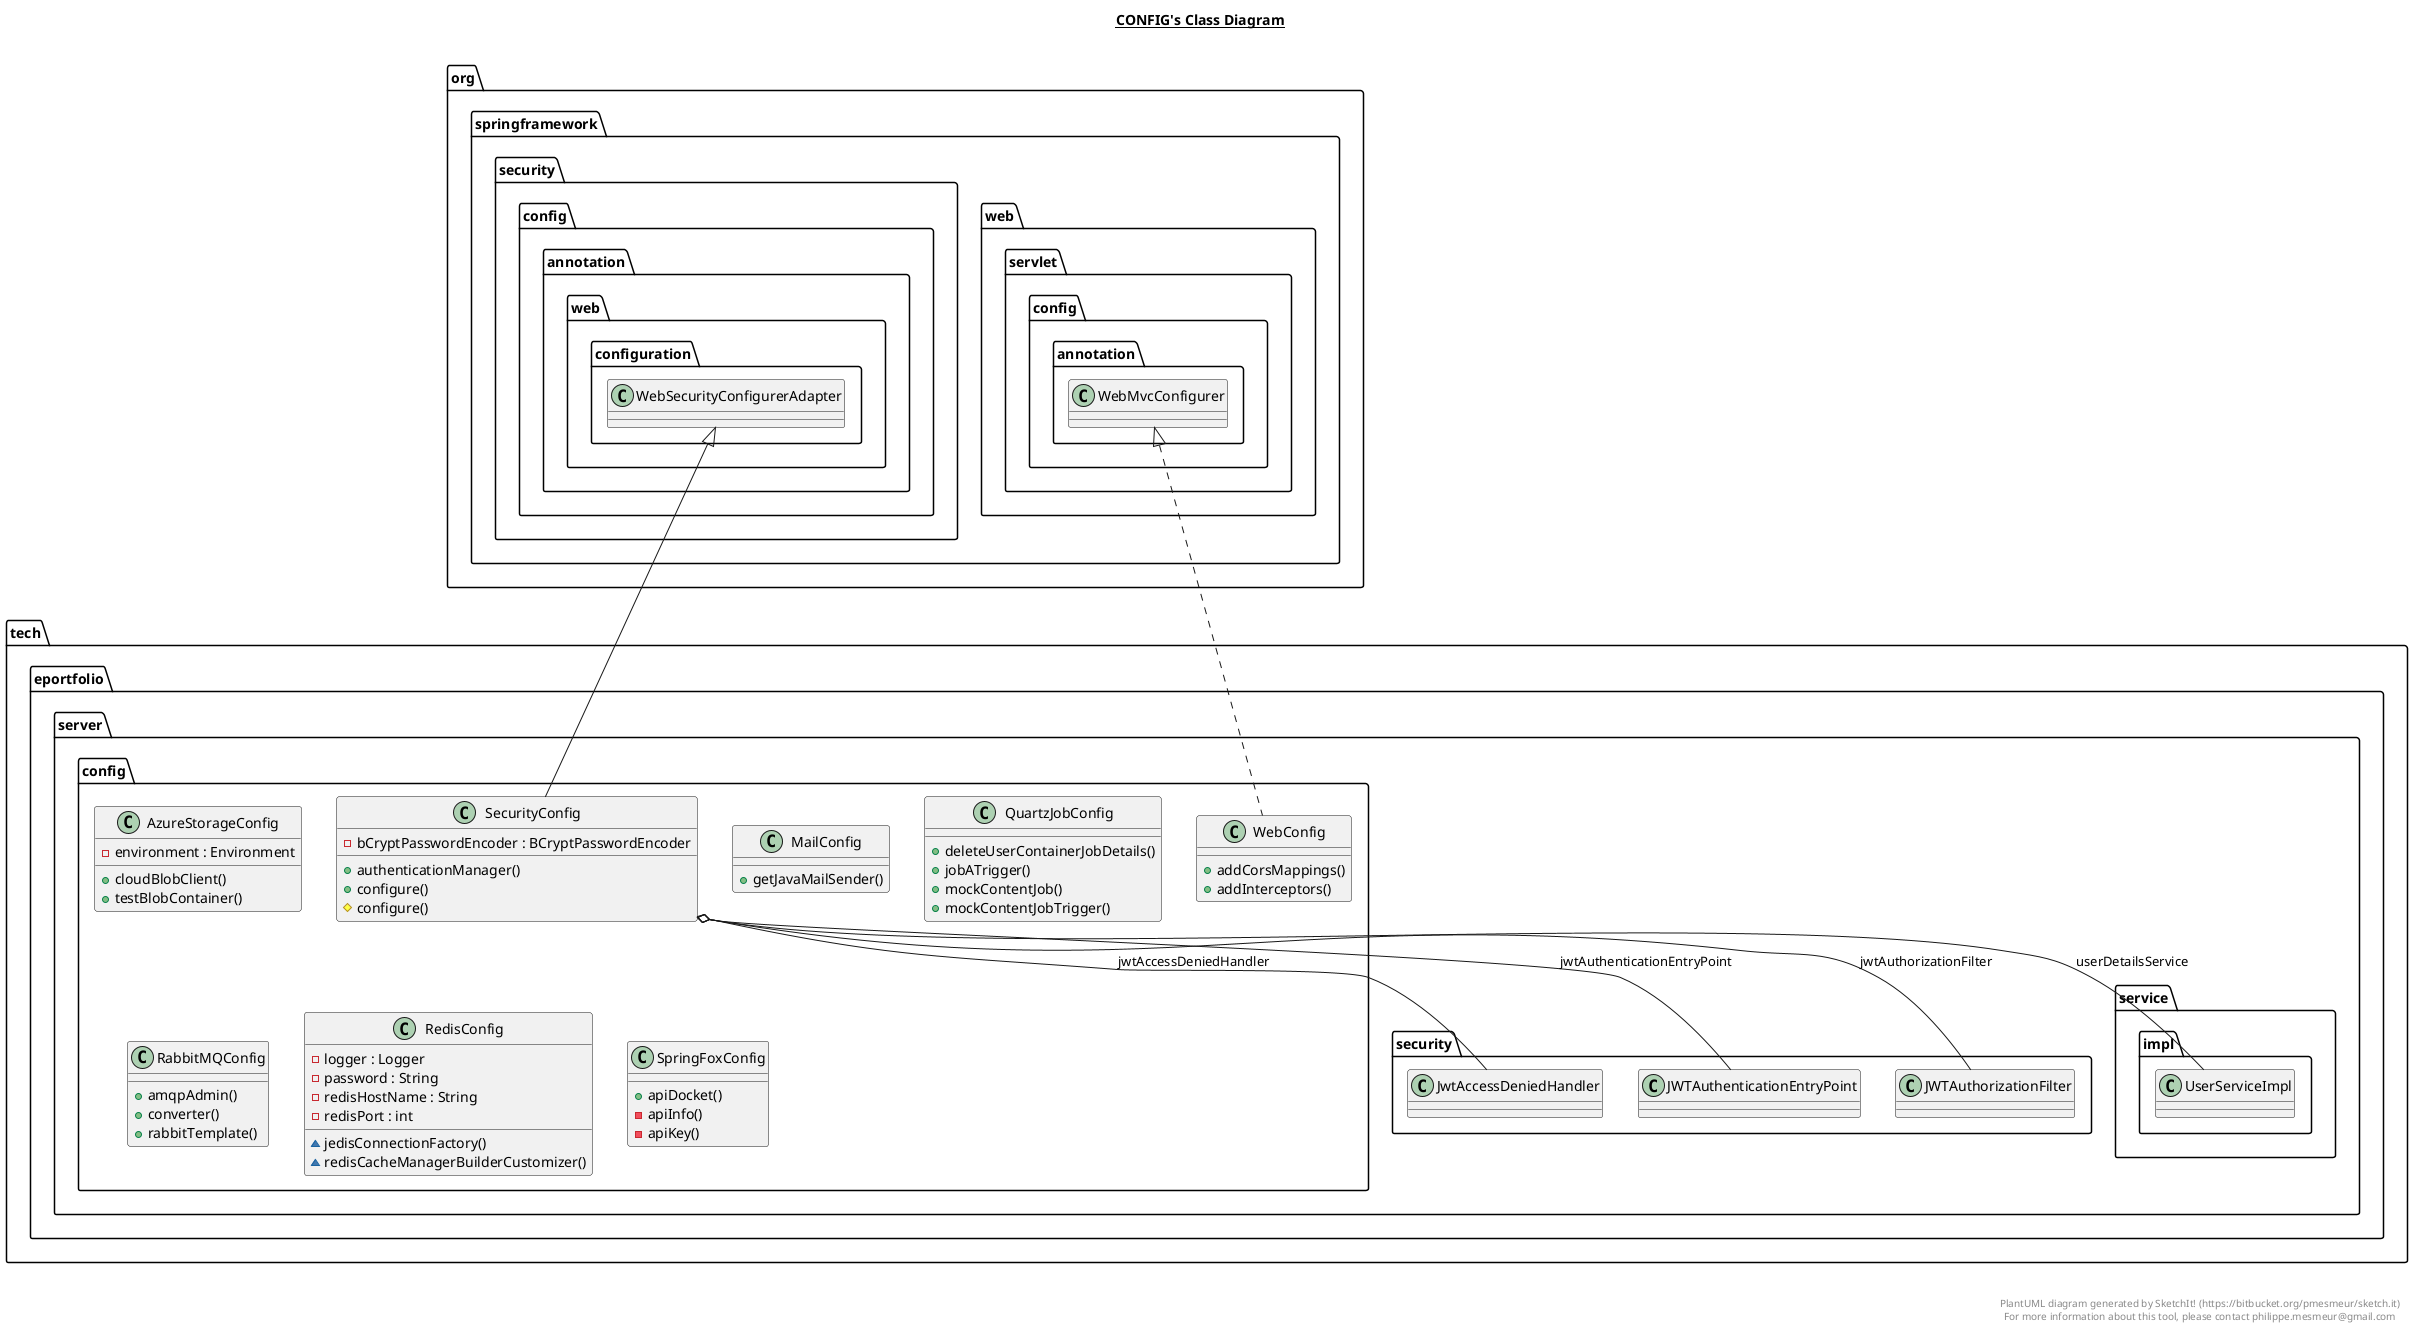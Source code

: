 @startuml

title __CONFIG's Class Diagram__\n

  namespace tech.eportfolio.server {
    namespace config {
      class tech.eportfolio.server.config.AzureStorageConfig {
          - environment : Environment
          + cloudBlobClient()
          + testBlobContainer()
      }
    }
  }
  

  namespace tech.eportfolio.server {
    namespace config {
      class tech.eportfolio.server.config.MailConfig {
          + getJavaMailSender()
      }
    }
  }
  

  namespace tech.eportfolio.server {
    namespace config {
      class tech.eportfolio.server.config.QuartzJobConfig {
          + deleteUserContainerJobDetails()
          + jobATrigger()
          + mockContentJob()
          + mockContentJobTrigger()
      }
    }
  }
  

  namespace tech.eportfolio.server {
    namespace config {
      class tech.eportfolio.server.config.RabbitMQConfig {
          + amqpAdmin()
          + converter()
          + rabbitTemplate()
      }
    }
  }
  

  namespace tech.eportfolio.server {
    namespace config {
      class tech.eportfolio.server.config.RedisConfig {
          - logger : Logger
          - password : String
          - redisHostName : String
          - redisPort : int
          ~ jedisConnectionFactory()
          ~ redisCacheManagerBuilderCustomizer()
      }
    }
  }
  

  namespace tech.eportfolio.server {
    namespace config {
      class tech.eportfolio.server.config.SecurityConfig {
          - bCryptPasswordEncoder : BCryptPasswordEncoder
          + authenticationManager()
          + configure()
          # configure()
      }
    }
  }
  

  namespace tech.eportfolio.server {
    namespace config {
      class tech.eportfolio.server.config.SpringFoxConfig {
          + apiDocket()
          - apiInfo()
          - apiKey()
      }
    }
  }
  

  namespace tech.eportfolio.server {
    namespace config {
      class tech.eportfolio.server.config.WebConfig {
          + addCorsMappings()
          + addInterceptors()
      }
    }
  }
  

  tech.eportfolio.server.config.SecurityConfig -up-|> org.springframework.security.config.annotation.web.configuration.WebSecurityConfigurerAdapter
  tech.eportfolio.server.config.SecurityConfig o-- tech.eportfolio.server.security.JwtAccessDeniedHandler : jwtAccessDeniedHandler
  tech.eportfolio.server.config.SecurityConfig o-- tech.eportfolio.server.security.JWTAuthenticationEntryPoint : jwtAuthenticationEntryPoint
  tech.eportfolio.server.config.SecurityConfig o-- tech.eportfolio.server.security.JWTAuthorizationFilter : jwtAuthorizationFilter
  tech.eportfolio.server.config.SecurityConfig o-- tech.eportfolio.server.service.impl.UserServiceImpl : userDetailsService
  tech.eportfolio.server.config.WebConfig .up.|> org.springframework.web.servlet.config.annotation.WebMvcConfigurer


right footer


PlantUML diagram generated by SketchIt! (https://bitbucket.org/pmesmeur/sketch.it)
For more information about this tool, please contact philippe.mesmeur@gmail.com
endfooter

@enduml
